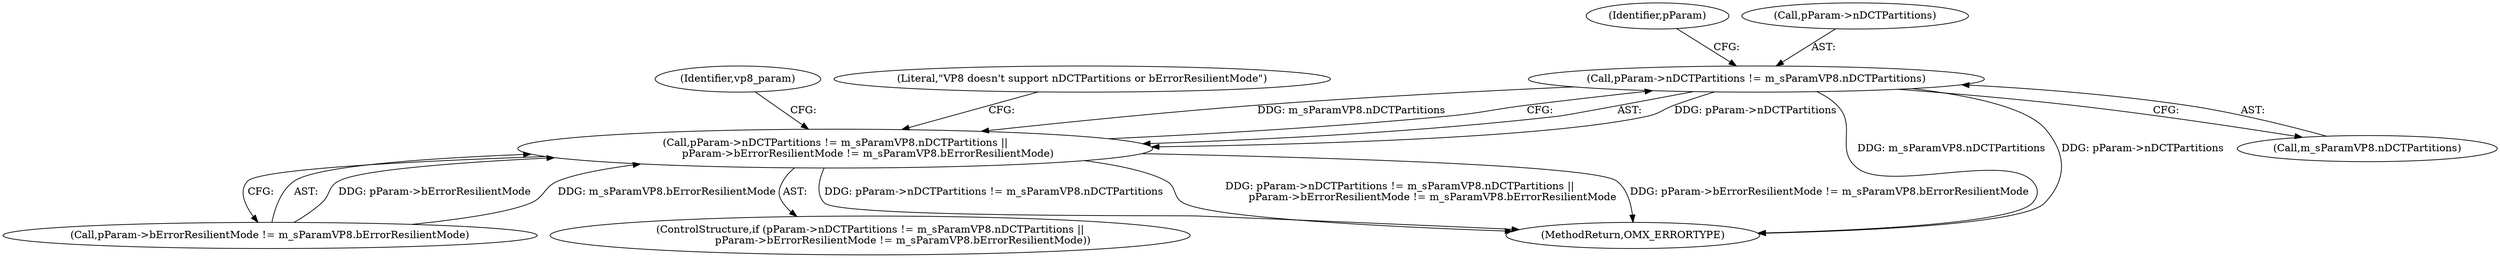 digraph "0_Android_89913d7df36dbeb458ce165856bd6505a2ec647d_2@pointer" {
"1001193" [label="(Call,pParam->nDCTPartitions != m_sParamVP8.nDCTPartitions)"];
"1001192" [label="(Call,pParam->nDCTPartitions != m_sParamVP8.nDCTPartitions ||\n                    pParam->bErrorResilientMode != m_sParamVP8.bErrorResilientMode)"];
"1002951" [label="(MethodReturn,OMX_ERRORTYPE)"];
"1001197" [label="(Call,m_sParamVP8.nDCTPartitions)"];
"1001202" [label="(Identifier,pParam)"];
"1001200" [label="(Call,pParam->bErrorResilientMode != m_sParamVP8.bErrorResilientMode)"];
"1001194" [label="(Call,pParam->nDCTPartitions)"];
"1001191" [label="(ControlStructure,if (pParam->nDCTPartitions != m_sParamVP8.nDCTPartitions ||\n                    pParam->bErrorResilientMode != m_sParamVP8.bErrorResilientMode))"];
"1001212" [label="(Identifier,vp8_param)"];
"1001193" [label="(Call,pParam->nDCTPartitions != m_sParamVP8.nDCTPartitions)"];
"1001192" [label="(Call,pParam->nDCTPartitions != m_sParamVP8.nDCTPartitions ||\n                    pParam->bErrorResilientMode != m_sParamVP8.bErrorResilientMode)"];
"1001209" [label="(Literal,\"VP8 doesn't support nDCTPartitions or bErrorResilientMode\")"];
"1001193" -> "1001192"  [label="AST: "];
"1001193" -> "1001197"  [label="CFG: "];
"1001194" -> "1001193"  [label="AST: "];
"1001197" -> "1001193"  [label="AST: "];
"1001202" -> "1001193"  [label="CFG: "];
"1001192" -> "1001193"  [label="CFG: "];
"1001193" -> "1002951"  [label="DDG: m_sParamVP8.nDCTPartitions"];
"1001193" -> "1002951"  [label="DDG: pParam->nDCTPartitions"];
"1001193" -> "1001192"  [label="DDG: pParam->nDCTPartitions"];
"1001193" -> "1001192"  [label="DDG: m_sParamVP8.nDCTPartitions"];
"1001192" -> "1001191"  [label="AST: "];
"1001192" -> "1001200"  [label="CFG: "];
"1001200" -> "1001192"  [label="AST: "];
"1001209" -> "1001192"  [label="CFG: "];
"1001212" -> "1001192"  [label="CFG: "];
"1001192" -> "1002951"  [label="DDG: pParam->nDCTPartitions != m_sParamVP8.nDCTPartitions ||\n                    pParam->bErrorResilientMode != m_sParamVP8.bErrorResilientMode"];
"1001192" -> "1002951"  [label="DDG: pParam->bErrorResilientMode != m_sParamVP8.bErrorResilientMode"];
"1001192" -> "1002951"  [label="DDG: pParam->nDCTPartitions != m_sParamVP8.nDCTPartitions"];
"1001200" -> "1001192"  [label="DDG: pParam->bErrorResilientMode"];
"1001200" -> "1001192"  [label="DDG: m_sParamVP8.bErrorResilientMode"];
}

